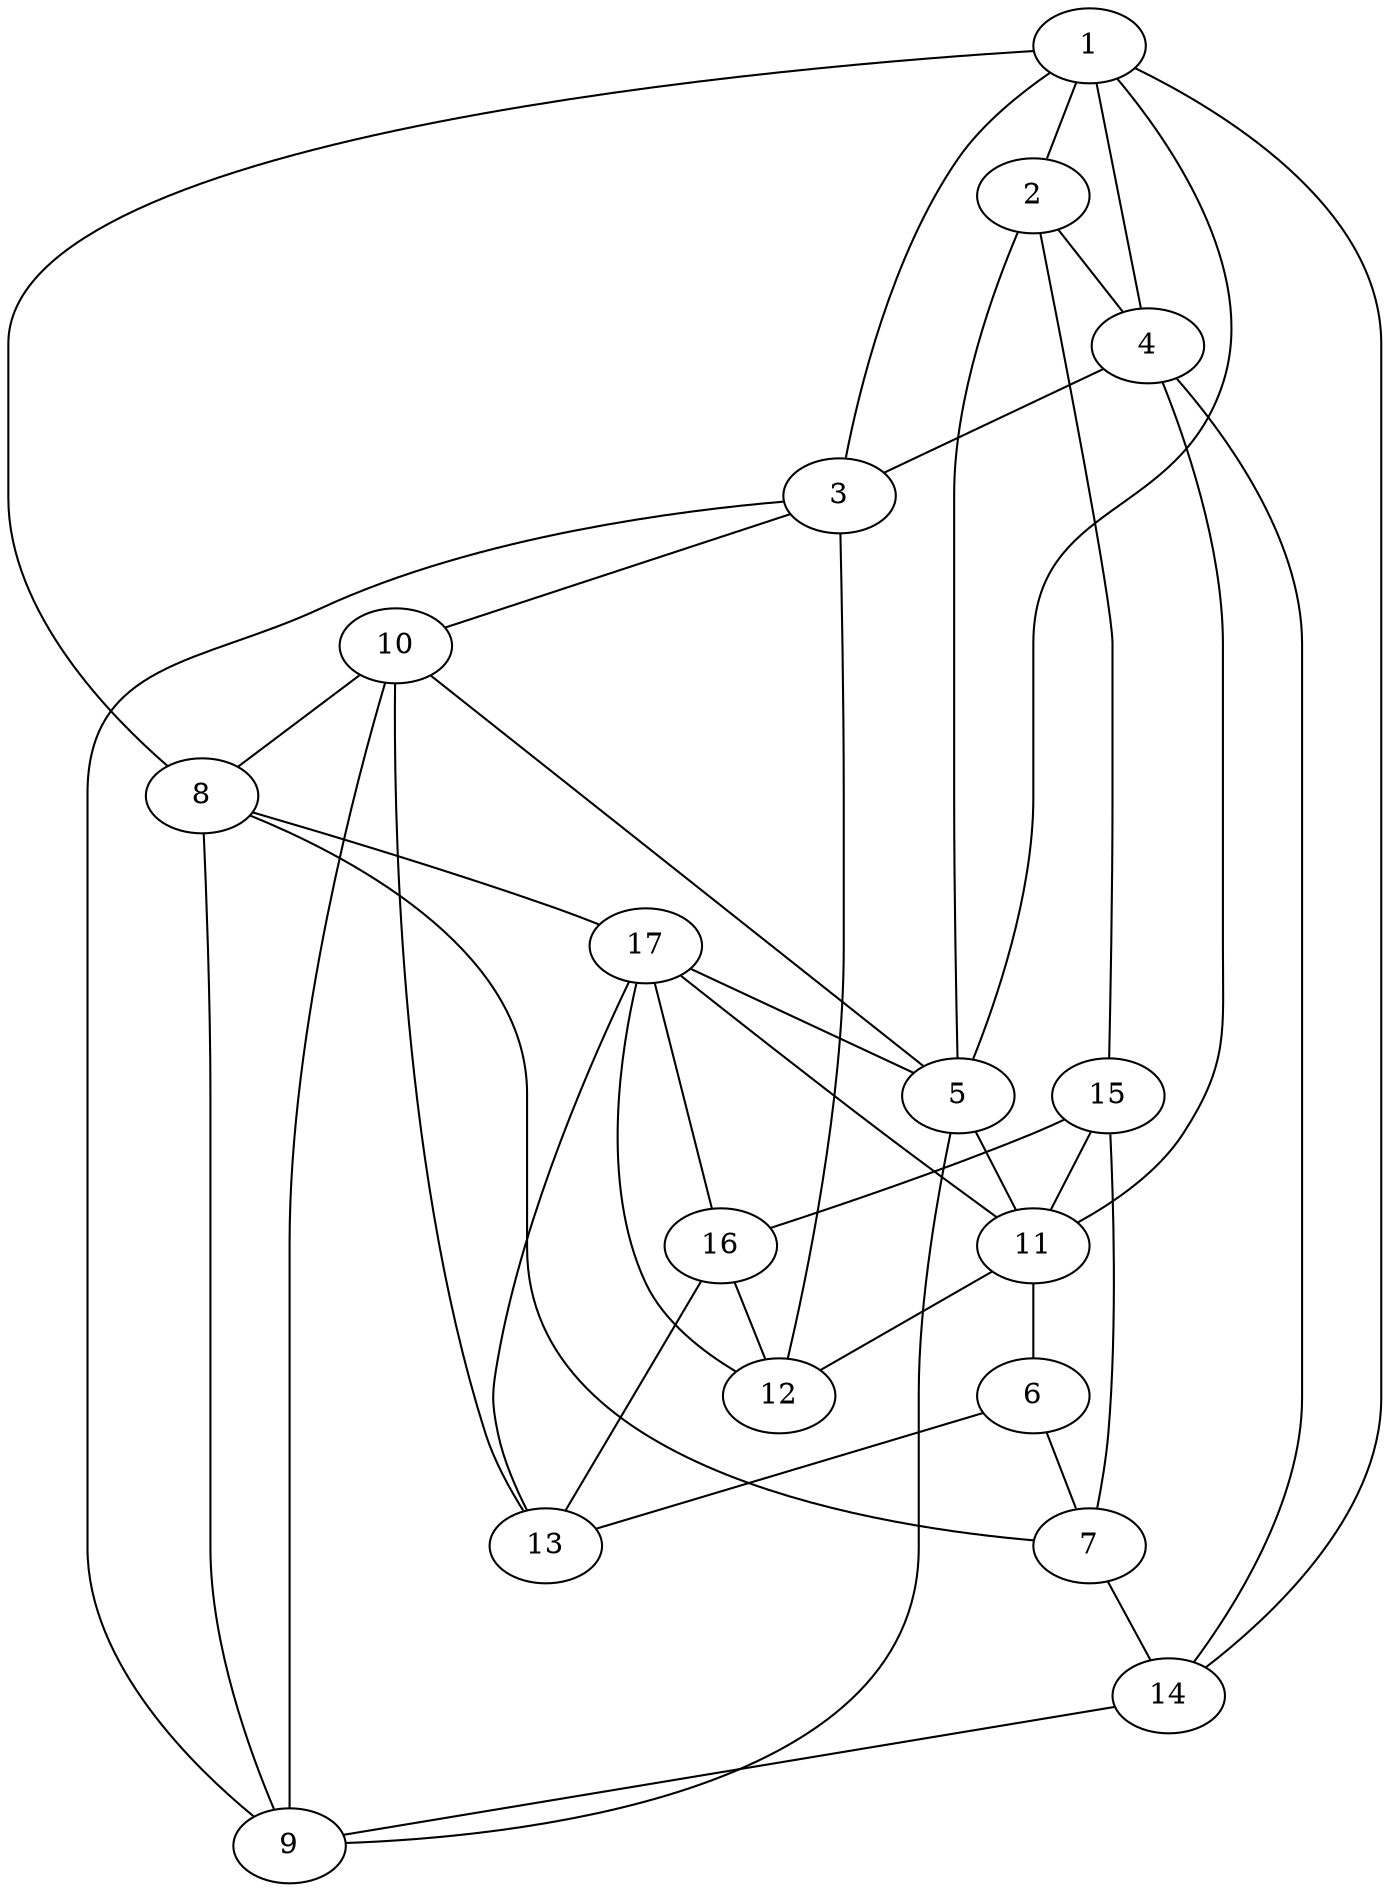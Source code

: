 // Nodes
graph {
		1 -- 2
		2 -- 4
		2 -- 15
		15 -- 7
		7 -- 14
		15 -- 11
		11 -- 6
		6 -- 13
		13 -- 17
		17 -- 16
		1 -- 5
		14 -- 9
		9 -- 10
		10 -- 8
		9 -- 3
		11 -- 12
		7 -- 8
		16 -- 13
		9 -- 8
		5 -- 2
		4 -- 11
		3 -- 10
		4 -- 1
		14 -- 1
		17 -- 5
		15 -- 16
		16 -- 12
		17 -- 11
		5 -- 11
		8 -- 1
		14 -- 4
		6 -- 7
		8 -- 17
		5 -- 10
		1 -- 3
		13 -- 10
		12 -- 3
		5 -- 9
		12 -- 17
		4 -- 3
}